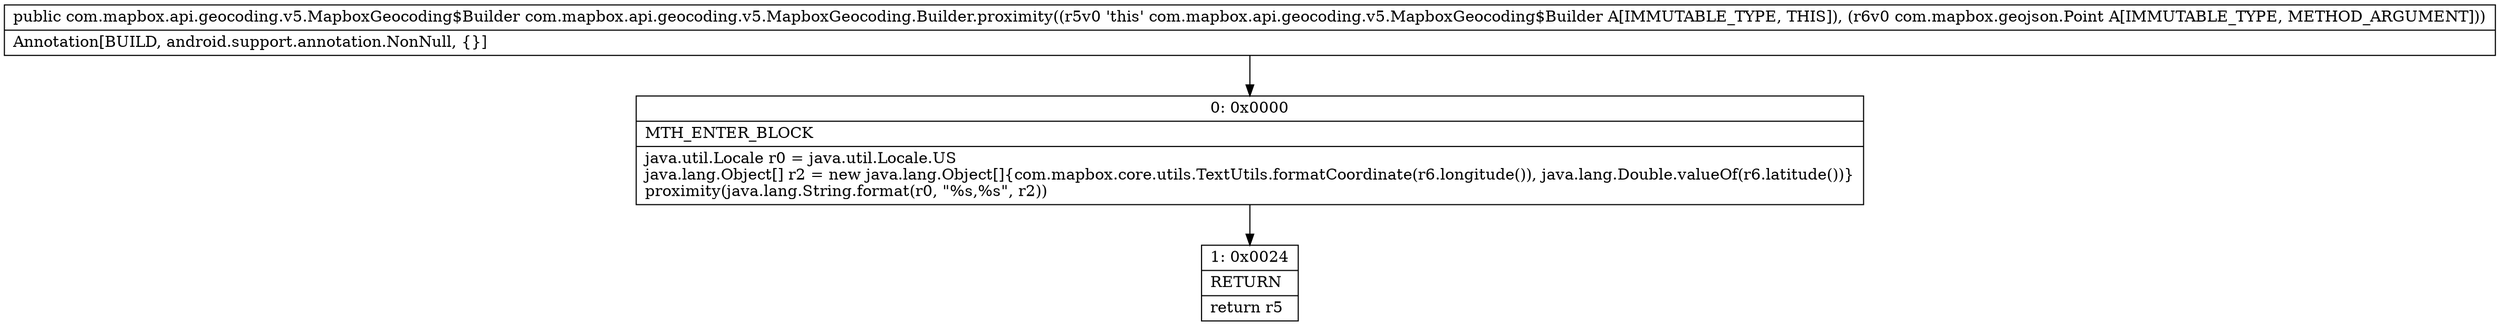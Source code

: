 digraph "CFG forcom.mapbox.api.geocoding.v5.MapboxGeocoding.Builder.proximity(Lcom\/mapbox\/geojson\/Point;)Lcom\/mapbox\/api\/geocoding\/v5\/MapboxGeocoding$Builder;" {
Node_0 [shape=record,label="{0\:\ 0x0000|MTH_ENTER_BLOCK\l|java.util.Locale r0 = java.util.Locale.US\ljava.lang.Object[] r2 = new java.lang.Object[]\{com.mapbox.core.utils.TextUtils.formatCoordinate(r6.longitude()), java.lang.Double.valueOf(r6.latitude())\}\lproximity(java.lang.String.format(r0, \"%s,%s\", r2))\l}"];
Node_1 [shape=record,label="{1\:\ 0x0024|RETURN\l|return r5\l}"];
MethodNode[shape=record,label="{public com.mapbox.api.geocoding.v5.MapboxGeocoding$Builder com.mapbox.api.geocoding.v5.MapboxGeocoding.Builder.proximity((r5v0 'this' com.mapbox.api.geocoding.v5.MapboxGeocoding$Builder A[IMMUTABLE_TYPE, THIS]), (r6v0 com.mapbox.geojson.Point A[IMMUTABLE_TYPE, METHOD_ARGUMENT]))  | Annotation[BUILD, android.support.annotation.NonNull, \{\}]\l}"];
MethodNode -> Node_0;
Node_0 -> Node_1;
}

